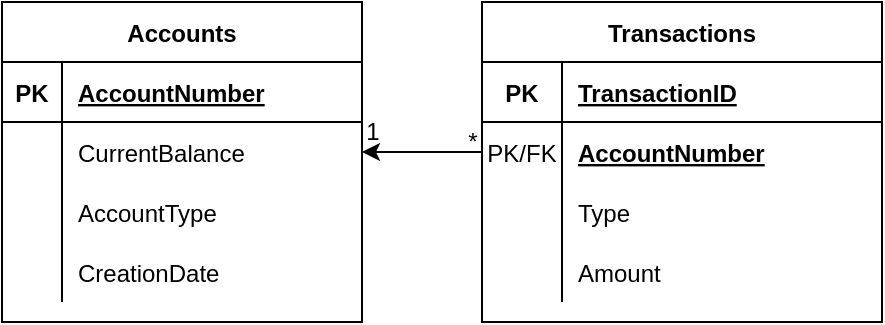 <mxfile version="20.2.8" type="device"><diagram id="wdDJkEB15aobOpaZgKph" name="Page-1"><mxGraphModel dx="982" dy="602" grid="1" gridSize="10" guides="1" tooltips="1" connect="1" arrows="1" fold="1" page="1" pageScale="1" pageWidth="850" pageHeight="1100" math="0" shadow="0"><root><mxCell id="0"/><mxCell id="1" parent="0"/><mxCell id="qRU-ydCXUuDGjGbpUcry-15" value="Accounts" style="shape=table;startSize=30;container=1;collapsible=1;childLayout=tableLayout;fixedRows=1;rowLines=0;fontStyle=1;align=center;resizeLast=1;" vertex="1" parent="1"><mxGeometry x="310" y="370" width="180" height="160" as="geometry"/></mxCell><mxCell id="qRU-ydCXUuDGjGbpUcry-16" value="" style="shape=tableRow;horizontal=0;startSize=0;swimlaneHead=0;swimlaneBody=0;fillColor=none;collapsible=0;dropTarget=0;points=[[0,0.5],[1,0.5]];portConstraint=eastwest;top=0;left=0;right=0;bottom=1;" vertex="1" parent="qRU-ydCXUuDGjGbpUcry-15"><mxGeometry y="30" width="180" height="30" as="geometry"/></mxCell><mxCell id="qRU-ydCXUuDGjGbpUcry-17" value="PK" style="shape=partialRectangle;connectable=0;fillColor=none;top=0;left=0;bottom=0;right=0;fontStyle=1;overflow=hidden;" vertex="1" parent="qRU-ydCXUuDGjGbpUcry-16"><mxGeometry width="30" height="30" as="geometry"><mxRectangle width="30" height="30" as="alternateBounds"/></mxGeometry></mxCell><mxCell id="qRU-ydCXUuDGjGbpUcry-18" value="AccountNumber" style="shape=partialRectangle;connectable=0;fillColor=none;top=0;left=0;bottom=0;right=0;align=left;spacingLeft=6;fontStyle=5;overflow=hidden;" vertex="1" parent="qRU-ydCXUuDGjGbpUcry-16"><mxGeometry x="30" width="150" height="30" as="geometry"><mxRectangle width="150" height="30" as="alternateBounds"/></mxGeometry></mxCell><mxCell id="qRU-ydCXUuDGjGbpUcry-19" value="" style="shape=tableRow;horizontal=0;startSize=0;swimlaneHead=0;swimlaneBody=0;fillColor=none;collapsible=0;dropTarget=0;points=[[0,0.5],[1,0.5]];portConstraint=eastwest;top=0;left=0;right=0;bottom=0;" vertex="1" parent="qRU-ydCXUuDGjGbpUcry-15"><mxGeometry y="60" width="180" height="30" as="geometry"/></mxCell><mxCell id="qRU-ydCXUuDGjGbpUcry-20" value="" style="shape=partialRectangle;connectable=0;fillColor=none;top=0;left=0;bottom=0;right=0;editable=1;overflow=hidden;" vertex="1" parent="qRU-ydCXUuDGjGbpUcry-19"><mxGeometry width="30" height="30" as="geometry"><mxRectangle width="30" height="30" as="alternateBounds"/></mxGeometry></mxCell><mxCell id="qRU-ydCXUuDGjGbpUcry-21" value="CurrentBalance" style="shape=partialRectangle;connectable=0;fillColor=none;top=0;left=0;bottom=0;right=0;align=left;spacingLeft=6;overflow=hidden;" vertex="1" parent="qRU-ydCXUuDGjGbpUcry-19"><mxGeometry x="30" width="150" height="30" as="geometry"><mxRectangle width="150" height="30" as="alternateBounds"/></mxGeometry></mxCell><mxCell id="qRU-ydCXUuDGjGbpUcry-22" value="" style="shape=tableRow;horizontal=0;startSize=0;swimlaneHead=0;swimlaneBody=0;fillColor=none;collapsible=0;dropTarget=0;points=[[0,0.5],[1,0.5]];portConstraint=eastwest;top=0;left=0;right=0;bottom=0;" vertex="1" parent="qRU-ydCXUuDGjGbpUcry-15"><mxGeometry y="90" width="180" height="30" as="geometry"/></mxCell><mxCell id="qRU-ydCXUuDGjGbpUcry-23" value="" style="shape=partialRectangle;connectable=0;fillColor=none;top=0;left=0;bottom=0;right=0;editable=1;overflow=hidden;" vertex="1" parent="qRU-ydCXUuDGjGbpUcry-22"><mxGeometry width="30" height="30" as="geometry"><mxRectangle width="30" height="30" as="alternateBounds"/></mxGeometry></mxCell><mxCell id="qRU-ydCXUuDGjGbpUcry-24" value="AccountType" style="shape=partialRectangle;connectable=0;fillColor=none;top=0;left=0;bottom=0;right=0;align=left;spacingLeft=6;overflow=hidden;" vertex="1" parent="qRU-ydCXUuDGjGbpUcry-22"><mxGeometry x="30" width="150" height="30" as="geometry"><mxRectangle width="150" height="30" as="alternateBounds"/></mxGeometry></mxCell><mxCell id="qRU-ydCXUuDGjGbpUcry-25" value="" style="shape=tableRow;horizontal=0;startSize=0;swimlaneHead=0;swimlaneBody=0;fillColor=none;collapsible=0;dropTarget=0;points=[[0,0.5],[1,0.5]];portConstraint=eastwest;top=0;left=0;right=0;bottom=0;" vertex="1" parent="qRU-ydCXUuDGjGbpUcry-15"><mxGeometry y="120" width="180" height="30" as="geometry"/></mxCell><mxCell id="qRU-ydCXUuDGjGbpUcry-26" value="" style="shape=partialRectangle;connectable=0;fillColor=none;top=0;left=0;bottom=0;right=0;editable=1;overflow=hidden;" vertex="1" parent="qRU-ydCXUuDGjGbpUcry-25"><mxGeometry width="30" height="30" as="geometry"><mxRectangle width="30" height="30" as="alternateBounds"/></mxGeometry></mxCell><mxCell id="qRU-ydCXUuDGjGbpUcry-27" value="CreationDate" style="shape=partialRectangle;connectable=0;fillColor=none;top=0;left=0;bottom=0;right=0;align=left;spacingLeft=6;overflow=hidden;" vertex="1" parent="qRU-ydCXUuDGjGbpUcry-25"><mxGeometry x="30" width="150" height="30" as="geometry"><mxRectangle width="150" height="30" as="alternateBounds"/></mxGeometry></mxCell><mxCell id="qRU-ydCXUuDGjGbpUcry-28" value="Transactions" style="shape=table;startSize=30;container=1;collapsible=1;childLayout=tableLayout;fixedRows=1;rowLines=0;fontStyle=1;align=center;resizeLast=1;" vertex="1" parent="1"><mxGeometry x="550" y="370" width="200" height="160" as="geometry"/></mxCell><mxCell id="qRU-ydCXUuDGjGbpUcry-29" value="" style="shape=tableRow;horizontal=0;startSize=0;swimlaneHead=0;swimlaneBody=0;fillColor=none;collapsible=0;dropTarget=0;points=[[0,0.5],[1,0.5]];portConstraint=eastwest;top=0;left=0;right=0;bottom=1;" vertex="1" parent="qRU-ydCXUuDGjGbpUcry-28"><mxGeometry y="30" width="200" height="30" as="geometry"/></mxCell><mxCell id="qRU-ydCXUuDGjGbpUcry-30" value="PK" style="shape=partialRectangle;connectable=0;fillColor=none;top=0;left=0;bottom=0;right=0;fontStyle=1;overflow=hidden;" vertex="1" parent="qRU-ydCXUuDGjGbpUcry-29"><mxGeometry width="40" height="30" as="geometry"><mxRectangle width="40" height="30" as="alternateBounds"/></mxGeometry></mxCell><mxCell id="qRU-ydCXUuDGjGbpUcry-31" value="TransactionID" style="shape=partialRectangle;connectable=0;fillColor=none;top=0;left=0;bottom=0;right=0;align=left;spacingLeft=6;fontStyle=5;overflow=hidden;" vertex="1" parent="qRU-ydCXUuDGjGbpUcry-29"><mxGeometry x="40" width="160" height="30" as="geometry"><mxRectangle width="160" height="30" as="alternateBounds"/></mxGeometry></mxCell><mxCell id="qRU-ydCXUuDGjGbpUcry-32" value="" style="shape=tableRow;horizontal=0;startSize=0;swimlaneHead=0;swimlaneBody=0;fillColor=none;collapsible=0;dropTarget=0;points=[[0,0.5],[1,0.5]];portConstraint=eastwest;top=0;left=0;right=0;bottom=0;" vertex="1" parent="qRU-ydCXUuDGjGbpUcry-28"><mxGeometry y="60" width="200" height="30" as="geometry"/></mxCell><mxCell id="qRU-ydCXUuDGjGbpUcry-33" value="PK/FK" style="shape=partialRectangle;connectable=0;fillColor=none;top=0;left=0;bottom=0;right=0;editable=1;overflow=hidden;" vertex="1" parent="qRU-ydCXUuDGjGbpUcry-32"><mxGeometry width="40" height="30" as="geometry"><mxRectangle width="40" height="30" as="alternateBounds"/></mxGeometry></mxCell><mxCell id="qRU-ydCXUuDGjGbpUcry-34" value="AccountNumber" style="shape=partialRectangle;connectable=0;fillColor=none;top=0;left=0;bottom=0;right=0;align=left;spacingLeft=6;overflow=hidden;fontStyle=5" vertex="1" parent="qRU-ydCXUuDGjGbpUcry-32"><mxGeometry x="40" width="160" height="30" as="geometry"><mxRectangle width="160" height="30" as="alternateBounds"/></mxGeometry></mxCell><mxCell id="qRU-ydCXUuDGjGbpUcry-35" value="" style="shape=tableRow;horizontal=0;startSize=0;swimlaneHead=0;swimlaneBody=0;fillColor=none;collapsible=0;dropTarget=0;points=[[0,0.5],[1,0.5]];portConstraint=eastwest;top=0;left=0;right=0;bottom=0;" vertex="1" parent="qRU-ydCXUuDGjGbpUcry-28"><mxGeometry y="90" width="200" height="30" as="geometry"/></mxCell><mxCell id="qRU-ydCXUuDGjGbpUcry-36" value="" style="shape=partialRectangle;connectable=0;fillColor=none;top=0;left=0;bottom=0;right=0;editable=1;overflow=hidden;" vertex="1" parent="qRU-ydCXUuDGjGbpUcry-35"><mxGeometry width="40" height="30" as="geometry"><mxRectangle width="40" height="30" as="alternateBounds"/></mxGeometry></mxCell><mxCell id="qRU-ydCXUuDGjGbpUcry-37" value="Type" style="shape=partialRectangle;connectable=0;fillColor=none;top=0;left=0;bottom=0;right=0;align=left;spacingLeft=6;overflow=hidden;" vertex="1" parent="qRU-ydCXUuDGjGbpUcry-35"><mxGeometry x="40" width="160" height="30" as="geometry"><mxRectangle width="160" height="30" as="alternateBounds"/></mxGeometry></mxCell><mxCell id="qRU-ydCXUuDGjGbpUcry-38" value="" style="shape=tableRow;horizontal=0;startSize=0;swimlaneHead=0;swimlaneBody=0;fillColor=none;collapsible=0;dropTarget=0;points=[[0,0.5],[1,0.5]];portConstraint=eastwest;top=0;left=0;right=0;bottom=0;" vertex="1" parent="qRU-ydCXUuDGjGbpUcry-28"><mxGeometry y="120" width="200" height="30" as="geometry"/></mxCell><mxCell id="qRU-ydCXUuDGjGbpUcry-39" value="" style="shape=partialRectangle;connectable=0;fillColor=none;top=0;left=0;bottom=0;right=0;editable=1;overflow=hidden;" vertex="1" parent="qRU-ydCXUuDGjGbpUcry-38"><mxGeometry width="40" height="30" as="geometry"><mxRectangle width="40" height="30" as="alternateBounds"/></mxGeometry></mxCell><mxCell id="qRU-ydCXUuDGjGbpUcry-40" value="Amount" style="shape=partialRectangle;connectable=0;fillColor=none;top=0;left=0;bottom=0;right=0;align=left;spacingLeft=6;overflow=hidden;" vertex="1" parent="qRU-ydCXUuDGjGbpUcry-38"><mxGeometry x="40" width="160" height="30" as="geometry"><mxRectangle width="160" height="30" as="alternateBounds"/></mxGeometry></mxCell><mxCell id="qRU-ydCXUuDGjGbpUcry-41" style="edgeStyle=orthogonalEdgeStyle;rounded=0;orthogonalLoop=1;jettySize=auto;html=1;entryX=1;entryY=0.5;entryDx=0;entryDy=0;" edge="1" parent="1" source="qRU-ydCXUuDGjGbpUcry-32" target="qRU-ydCXUuDGjGbpUcry-19"><mxGeometry relative="1" as="geometry"/></mxCell><mxCell id="qRU-ydCXUuDGjGbpUcry-42" value="*" style="text;html=1;align=center;verticalAlign=middle;resizable=0;points=[];autosize=1;strokeColor=none;fillColor=none;" vertex="1" parent="1"><mxGeometry x="530" y="425" width="30" height="30" as="geometry"/></mxCell><mxCell id="qRU-ydCXUuDGjGbpUcry-43" value="1" style="text;html=1;align=center;verticalAlign=middle;resizable=0;points=[];autosize=1;strokeColor=none;fillColor=none;" vertex="1" parent="1"><mxGeometry x="480" y="420" width="30" height="30" as="geometry"/></mxCell></root></mxGraphModel></diagram></mxfile>
